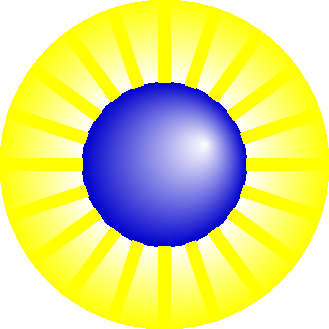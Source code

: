 size(6cm,0);

path cle=scale(2)*unitcircle;

radialshade(scale(2)*cle, white, (0,0), 2, yellow, (0,0), 4);
radialshade(cle, white, (1,.5), 0, 0.8*blue, (0,0), 2);

for(real i=0; i<=length(cle); i+=.2)
  draw(point(cle,i)--(-2*I*dir(cle,i)+point(cle,i)),p=2mm+yellow+linecap(0));
